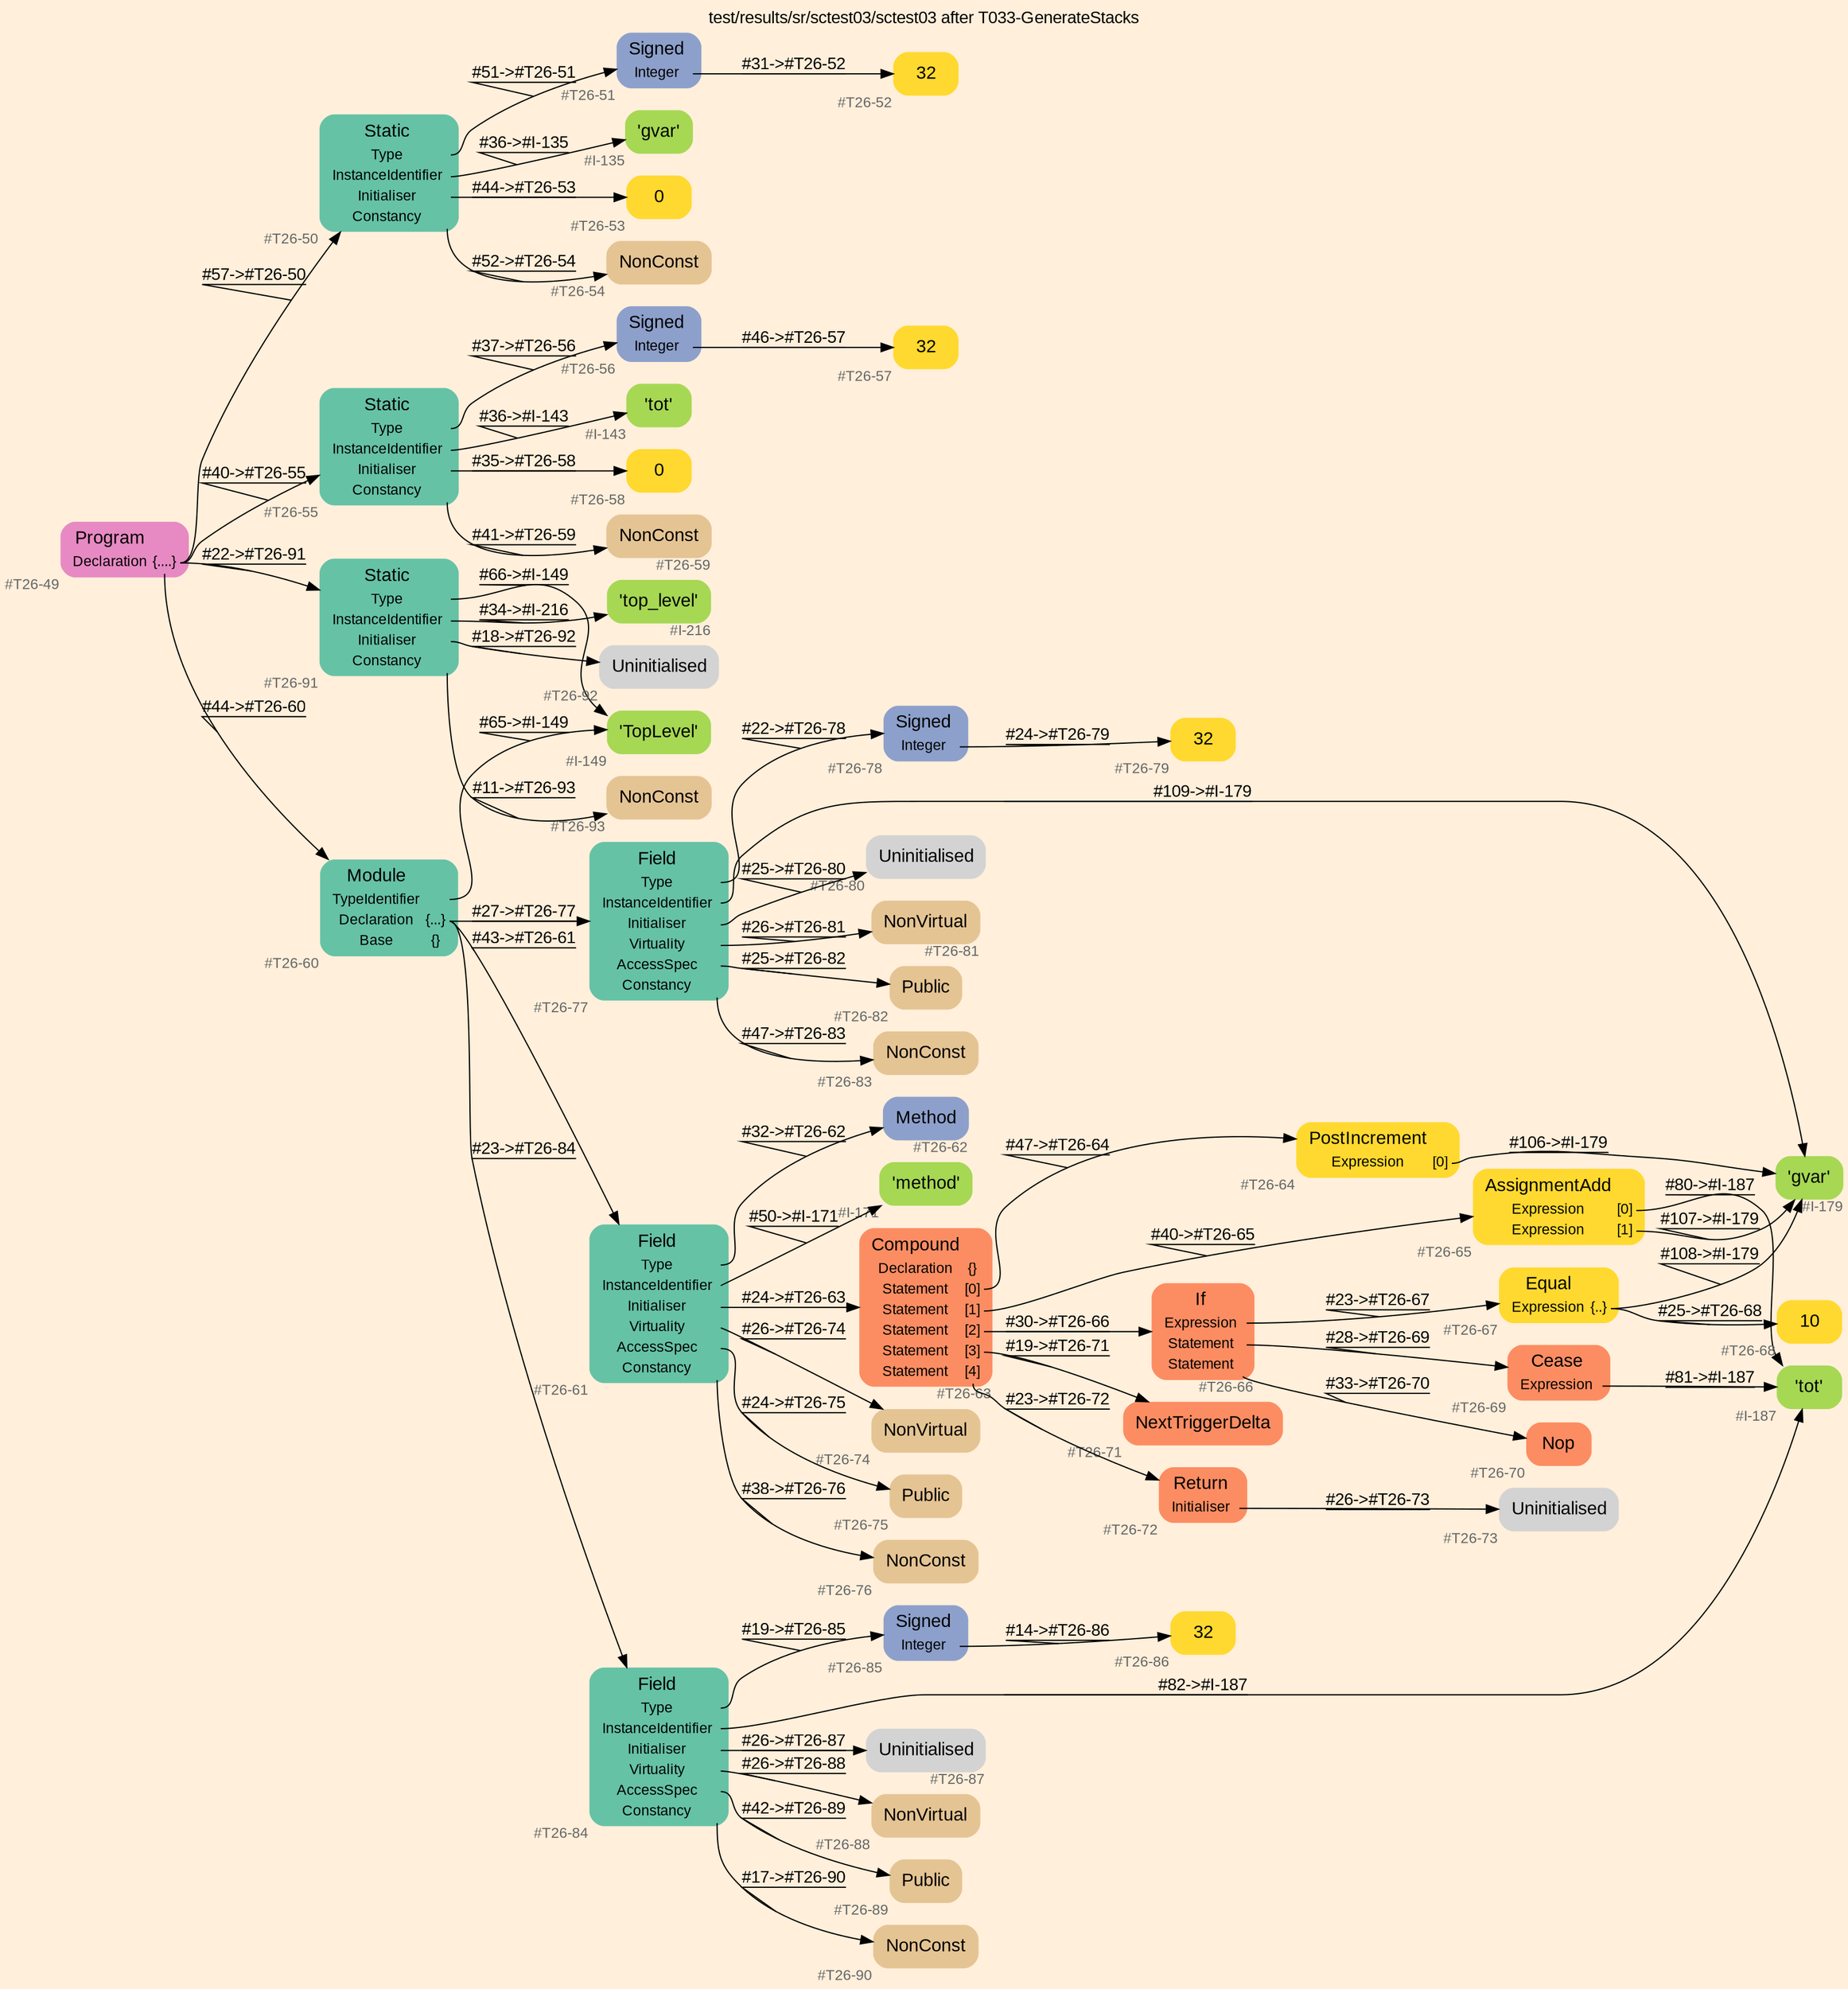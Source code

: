 digraph "test/results/sr/sctest03/sctest03 after T033-GenerateStacks" {
label = "test/results/sr/sctest03/sctest03 after T033-GenerateStacks"
labelloc = t
graph [
    rankdir = "LR"
    ranksep = 0.3
    bgcolor = antiquewhite1
    color = black
    fontcolor = black
    fontname = "Arial"
];
node [
    fontname = "Arial"
];
edge [
    fontname = "Arial"
];

// -------------------- node figure --------------------
// -------- block #T26-49 ----------
"#T26-49" [
    fillcolor = "/set28/4"
    xlabel = "#T26-49"
    fontsize = "12"
    fontcolor = grey40
    shape = "plaintext"
    label = <<TABLE BORDER="0" CELLBORDER="0" CELLSPACING="0">
     <TR><TD><FONT COLOR="black" POINT-SIZE="15">Program</FONT></TD></TR>
     <TR><TD><FONT COLOR="black" POINT-SIZE="12">Declaration</FONT></TD><TD PORT="port0"><FONT COLOR="black" POINT-SIZE="12">{....}</FONT></TD></TR>
    </TABLE>>
    style = "rounded,filled"
];

// -------- block #T26-50 ----------
"#T26-50" [
    fillcolor = "/set28/1"
    xlabel = "#T26-50"
    fontsize = "12"
    fontcolor = grey40
    shape = "plaintext"
    label = <<TABLE BORDER="0" CELLBORDER="0" CELLSPACING="0">
     <TR><TD><FONT COLOR="black" POINT-SIZE="15">Static</FONT></TD></TR>
     <TR><TD><FONT COLOR="black" POINT-SIZE="12">Type</FONT></TD><TD PORT="port0"></TD></TR>
     <TR><TD><FONT COLOR="black" POINT-SIZE="12">InstanceIdentifier</FONT></TD><TD PORT="port1"></TD></TR>
     <TR><TD><FONT COLOR="black" POINT-SIZE="12">Initialiser</FONT></TD><TD PORT="port2"></TD></TR>
     <TR><TD><FONT COLOR="black" POINT-SIZE="12">Constancy</FONT></TD><TD PORT="port3"></TD></TR>
    </TABLE>>
    style = "rounded,filled"
];

// -------- block #T26-51 ----------
"#T26-51" [
    fillcolor = "/set28/3"
    xlabel = "#T26-51"
    fontsize = "12"
    fontcolor = grey40
    shape = "plaintext"
    label = <<TABLE BORDER="0" CELLBORDER="0" CELLSPACING="0">
     <TR><TD><FONT COLOR="black" POINT-SIZE="15">Signed</FONT></TD></TR>
     <TR><TD><FONT COLOR="black" POINT-SIZE="12">Integer</FONT></TD><TD PORT="port0"></TD></TR>
    </TABLE>>
    style = "rounded,filled"
];

// -------- block #T26-52 ----------
"#T26-52" [
    fillcolor = "/set28/6"
    xlabel = "#T26-52"
    fontsize = "12"
    fontcolor = grey40
    shape = "plaintext"
    label = <<TABLE BORDER="0" CELLBORDER="0" CELLSPACING="0">
     <TR><TD><FONT COLOR="black" POINT-SIZE="15">32</FONT></TD></TR>
    </TABLE>>
    style = "rounded,filled"
];

// -------- block #I-135 ----------
"#I-135" [
    fillcolor = "/set28/5"
    xlabel = "#I-135"
    fontsize = "12"
    fontcolor = grey40
    shape = "plaintext"
    label = <<TABLE BORDER="0" CELLBORDER="0" CELLSPACING="0">
     <TR><TD><FONT COLOR="black" POINT-SIZE="15">'gvar'</FONT></TD></TR>
    </TABLE>>
    style = "rounded,filled"
];

// -------- block #T26-53 ----------
"#T26-53" [
    fillcolor = "/set28/6"
    xlabel = "#T26-53"
    fontsize = "12"
    fontcolor = grey40
    shape = "plaintext"
    label = <<TABLE BORDER="0" CELLBORDER="0" CELLSPACING="0">
     <TR><TD><FONT COLOR="black" POINT-SIZE="15">0</FONT></TD></TR>
    </TABLE>>
    style = "rounded,filled"
];

// -------- block #T26-54 ----------
"#T26-54" [
    fillcolor = "/set28/7"
    xlabel = "#T26-54"
    fontsize = "12"
    fontcolor = grey40
    shape = "plaintext"
    label = <<TABLE BORDER="0" CELLBORDER="0" CELLSPACING="0">
     <TR><TD><FONT COLOR="black" POINT-SIZE="15">NonConst</FONT></TD></TR>
    </TABLE>>
    style = "rounded,filled"
];

// -------- block #T26-55 ----------
"#T26-55" [
    fillcolor = "/set28/1"
    xlabel = "#T26-55"
    fontsize = "12"
    fontcolor = grey40
    shape = "plaintext"
    label = <<TABLE BORDER="0" CELLBORDER="0" CELLSPACING="0">
     <TR><TD><FONT COLOR="black" POINT-SIZE="15">Static</FONT></TD></TR>
     <TR><TD><FONT COLOR="black" POINT-SIZE="12">Type</FONT></TD><TD PORT="port0"></TD></TR>
     <TR><TD><FONT COLOR="black" POINT-SIZE="12">InstanceIdentifier</FONT></TD><TD PORT="port1"></TD></TR>
     <TR><TD><FONT COLOR="black" POINT-SIZE="12">Initialiser</FONT></TD><TD PORT="port2"></TD></TR>
     <TR><TD><FONT COLOR="black" POINT-SIZE="12">Constancy</FONT></TD><TD PORT="port3"></TD></TR>
    </TABLE>>
    style = "rounded,filled"
];

// -------- block #T26-56 ----------
"#T26-56" [
    fillcolor = "/set28/3"
    xlabel = "#T26-56"
    fontsize = "12"
    fontcolor = grey40
    shape = "plaintext"
    label = <<TABLE BORDER="0" CELLBORDER="0" CELLSPACING="0">
     <TR><TD><FONT COLOR="black" POINT-SIZE="15">Signed</FONT></TD></TR>
     <TR><TD><FONT COLOR="black" POINT-SIZE="12">Integer</FONT></TD><TD PORT="port0"></TD></TR>
    </TABLE>>
    style = "rounded,filled"
];

// -------- block #T26-57 ----------
"#T26-57" [
    fillcolor = "/set28/6"
    xlabel = "#T26-57"
    fontsize = "12"
    fontcolor = grey40
    shape = "plaintext"
    label = <<TABLE BORDER="0" CELLBORDER="0" CELLSPACING="0">
     <TR><TD><FONT COLOR="black" POINT-SIZE="15">32</FONT></TD></TR>
    </TABLE>>
    style = "rounded,filled"
];

// -------- block #I-143 ----------
"#I-143" [
    fillcolor = "/set28/5"
    xlabel = "#I-143"
    fontsize = "12"
    fontcolor = grey40
    shape = "plaintext"
    label = <<TABLE BORDER="0" CELLBORDER="0" CELLSPACING="0">
     <TR><TD><FONT COLOR="black" POINT-SIZE="15">'tot'</FONT></TD></TR>
    </TABLE>>
    style = "rounded,filled"
];

// -------- block #T26-58 ----------
"#T26-58" [
    fillcolor = "/set28/6"
    xlabel = "#T26-58"
    fontsize = "12"
    fontcolor = grey40
    shape = "plaintext"
    label = <<TABLE BORDER="0" CELLBORDER="0" CELLSPACING="0">
     <TR><TD><FONT COLOR="black" POINT-SIZE="15">0</FONT></TD></TR>
    </TABLE>>
    style = "rounded,filled"
];

// -------- block #T26-59 ----------
"#T26-59" [
    fillcolor = "/set28/7"
    xlabel = "#T26-59"
    fontsize = "12"
    fontcolor = grey40
    shape = "plaintext"
    label = <<TABLE BORDER="0" CELLBORDER="0" CELLSPACING="0">
     <TR><TD><FONT COLOR="black" POINT-SIZE="15">NonConst</FONT></TD></TR>
    </TABLE>>
    style = "rounded,filled"
];

// -------- block #T26-60 ----------
"#T26-60" [
    fillcolor = "/set28/1"
    xlabel = "#T26-60"
    fontsize = "12"
    fontcolor = grey40
    shape = "plaintext"
    label = <<TABLE BORDER="0" CELLBORDER="0" CELLSPACING="0">
     <TR><TD><FONT COLOR="black" POINT-SIZE="15">Module</FONT></TD></TR>
     <TR><TD><FONT COLOR="black" POINT-SIZE="12">TypeIdentifier</FONT></TD><TD PORT="port0"></TD></TR>
     <TR><TD><FONT COLOR="black" POINT-SIZE="12">Declaration</FONT></TD><TD PORT="port1"><FONT COLOR="black" POINT-SIZE="12">{...}</FONT></TD></TR>
     <TR><TD><FONT COLOR="black" POINT-SIZE="12">Base</FONT></TD><TD PORT="port2"><FONT COLOR="black" POINT-SIZE="12">{}</FONT></TD></TR>
    </TABLE>>
    style = "rounded,filled"
];

// -------- block #I-149 ----------
"#I-149" [
    fillcolor = "/set28/5"
    xlabel = "#I-149"
    fontsize = "12"
    fontcolor = grey40
    shape = "plaintext"
    label = <<TABLE BORDER="0" CELLBORDER="0" CELLSPACING="0">
     <TR><TD><FONT COLOR="black" POINT-SIZE="15">'TopLevel'</FONT></TD></TR>
    </TABLE>>
    style = "rounded,filled"
];

// -------- block #T26-61 ----------
"#T26-61" [
    fillcolor = "/set28/1"
    xlabel = "#T26-61"
    fontsize = "12"
    fontcolor = grey40
    shape = "plaintext"
    label = <<TABLE BORDER="0" CELLBORDER="0" CELLSPACING="0">
     <TR><TD><FONT COLOR="black" POINT-SIZE="15">Field</FONT></TD></TR>
     <TR><TD><FONT COLOR="black" POINT-SIZE="12">Type</FONT></TD><TD PORT="port0"></TD></TR>
     <TR><TD><FONT COLOR="black" POINT-SIZE="12">InstanceIdentifier</FONT></TD><TD PORT="port1"></TD></TR>
     <TR><TD><FONT COLOR="black" POINT-SIZE="12">Initialiser</FONT></TD><TD PORT="port2"></TD></TR>
     <TR><TD><FONT COLOR="black" POINT-SIZE="12">Virtuality</FONT></TD><TD PORT="port3"></TD></TR>
     <TR><TD><FONT COLOR="black" POINT-SIZE="12">AccessSpec</FONT></TD><TD PORT="port4"></TD></TR>
     <TR><TD><FONT COLOR="black" POINT-SIZE="12">Constancy</FONT></TD><TD PORT="port5"></TD></TR>
    </TABLE>>
    style = "rounded,filled"
];

// -------- block #T26-62 ----------
"#T26-62" [
    fillcolor = "/set28/3"
    xlabel = "#T26-62"
    fontsize = "12"
    fontcolor = grey40
    shape = "plaintext"
    label = <<TABLE BORDER="0" CELLBORDER="0" CELLSPACING="0">
     <TR><TD><FONT COLOR="black" POINT-SIZE="15">Method</FONT></TD></TR>
    </TABLE>>
    style = "rounded,filled"
];

// -------- block #I-171 ----------
"#I-171" [
    fillcolor = "/set28/5"
    xlabel = "#I-171"
    fontsize = "12"
    fontcolor = grey40
    shape = "plaintext"
    label = <<TABLE BORDER="0" CELLBORDER="0" CELLSPACING="0">
     <TR><TD><FONT COLOR="black" POINT-SIZE="15">'method'</FONT></TD></TR>
    </TABLE>>
    style = "rounded,filled"
];

// -------- block #T26-63 ----------
"#T26-63" [
    fillcolor = "/set28/2"
    xlabel = "#T26-63"
    fontsize = "12"
    fontcolor = grey40
    shape = "plaintext"
    label = <<TABLE BORDER="0" CELLBORDER="0" CELLSPACING="0">
     <TR><TD><FONT COLOR="black" POINT-SIZE="15">Compound</FONT></TD></TR>
     <TR><TD><FONT COLOR="black" POINT-SIZE="12">Declaration</FONT></TD><TD PORT="port0"><FONT COLOR="black" POINT-SIZE="12">{}</FONT></TD></TR>
     <TR><TD><FONT COLOR="black" POINT-SIZE="12">Statement</FONT></TD><TD PORT="port1"><FONT COLOR="black" POINT-SIZE="12">[0]</FONT></TD></TR>
     <TR><TD><FONT COLOR="black" POINT-SIZE="12">Statement</FONT></TD><TD PORT="port2"><FONT COLOR="black" POINT-SIZE="12">[1]</FONT></TD></TR>
     <TR><TD><FONT COLOR="black" POINT-SIZE="12">Statement</FONT></TD><TD PORT="port3"><FONT COLOR="black" POINT-SIZE="12">[2]</FONT></TD></TR>
     <TR><TD><FONT COLOR="black" POINT-SIZE="12">Statement</FONT></TD><TD PORT="port4"><FONT COLOR="black" POINT-SIZE="12">[3]</FONT></TD></TR>
     <TR><TD><FONT COLOR="black" POINT-SIZE="12">Statement</FONT></TD><TD PORT="port5"><FONT COLOR="black" POINT-SIZE="12">[4]</FONT></TD></TR>
    </TABLE>>
    style = "rounded,filled"
];

// -------- block #T26-64 ----------
"#T26-64" [
    fillcolor = "/set28/6"
    xlabel = "#T26-64"
    fontsize = "12"
    fontcolor = grey40
    shape = "plaintext"
    label = <<TABLE BORDER="0" CELLBORDER="0" CELLSPACING="0">
     <TR><TD><FONT COLOR="black" POINT-SIZE="15">PostIncrement</FONT></TD></TR>
     <TR><TD><FONT COLOR="black" POINT-SIZE="12">Expression</FONT></TD><TD PORT="port0"><FONT COLOR="black" POINT-SIZE="12">[0]</FONT></TD></TR>
    </TABLE>>
    style = "rounded,filled"
];

// -------- block #I-179 ----------
"#I-179" [
    fillcolor = "/set28/5"
    xlabel = "#I-179"
    fontsize = "12"
    fontcolor = grey40
    shape = "plaintext"
    label = <<TABLE BORDER="0" CELLBORDER="0" CELLSPACING="0">
     <TR><TD><FONT COLOR="black" POINT-SIZE="15">'gvar'</FONT></TD></TR>
    </TABLE>>
    style = "rounded,filled"
];

// -------- block #T26-65 ----------
"#T26-65" [
    fillcolor = "/set28/6"
    xlabel = "#T26-65"
    fontsize = "12"
    fontcolor = grey40
    shape = "plaintext"
    label = <<TABLE BORDER="0" CELLBORDER="0" CELLSPACING="0">
     <TR><TD><FONT COLOR="black" POINT-SIZE="15">AssignmentAdd</FONT></TD></TR>
     <TR><TD><FONT COLOR="black" POINT-SIZE="12">Expression</FONT></TD><TD PORT="port0"><FONT COLOR="black" POINT-SIZE="12">[0]</FONT></TD></TR>
     <TR><TD><FONT COLOR="black" POINT-SIZE="12">Expression</FONT></TD><TD PORT="port1"><FONT COLOR="black" POINT-SIZE="12">[1]</FONT></TD></TR>
    </TABLE>>
    style = "rounded,filled"
];

// -------- block #I-187 ----------
"#I-187" [
    fillcolor = "/set28/5"
    xlabel = "#I-187"
    fontsize = "12"
    fontcolor = grey40
    shape = "plaintext"
    label = <<TABLE BORDER="0" CELLBORDER="0" CELLSPACING="0">
     <TR><TD><FONT COLOR="black" POINT-SIZE="15">'tot'</FONT></TD></TR>
    </TABLE>>
    style = "rounded,filled"
];

// -------- block #T26-66 ----------
"#T26-66" [
    fillcolor = "/set28/2"
    xlabel = "#T26-66"
    fontsize = "12"
    fontcolor = grey40
    shape = "plaintext"
    label = <<TABLE BORDER="0" CELLBORDER="0" CELLSPACING="0">
     <TR><TD><FONT COLOR="black" POINT-SIZE="15">If</FONT></TD></TR>
     <TR><TD><FONT COLOR="black" POINT-SIZE="12">Expression</FONT></TD><TD PORT="port0"></TD></TR>
     <TR><TD><FONT COLOR="black" POINT-SIZE="12">Statement</FONT></TD><TD PORT="port1"></TD></TR>
     <TR><TD><FONT COLOR="black" POINT-SIZE="12">Statement</FONT></TD><TD PORT="port2"></TD></TR>
    </TABLE>>
    style = "rounded,filled"
];

// -------- block #T26-67 ----------
"#T26-67" [
    fillcolor = "/set28/6"
    xlabel = "#T26-67"
    fontsize = "12"
    fontcolor = grey40
    shape = "plaintext"
    label = <<TABLE BORDER="0" CELLBORDER="0" CELLSPACING="0">
     <TR><TD><FONT COLOR="black" POINT-SIZE="15">Equal</FONT></TD></TR>
     <TR><TD><FONT COLOR="black" POINT-SIZE="12">Expression</FONT></TD><TD PORT="port0"><FONT COLOR="black" POINT-SIZE="12">{..}</FONT></TD></TR>
    </TABLE>>
    style = "rounded,filled"
];

// -------- block #T26-68 ----------
"#T26-68" [
    fillcolor = "/set28/6"
    xlabel = "#T26-68"
    fontsize = "12"
    fontcolor = grey40
    shape = "plaintext"
    label = <<TABLE BORDER="0" CELLBORDER="0" CELLSPACING="0">
     <TR><TD><FONT COLOR="black" POINT-SIZE="15">10</FONT></TD></TR>
    </TABLE>>
    style = "rounded,filled"
];

// -------- block #T26-69 ----------
"#T26-69" [
    fillcolor = "/set28/2"
    xlabel = "#T26-69"
    fontsize = "12"
    fontcolor = grey40
    shape = "plaintext"
    label = <<TABLE BORDER="0" CELLBORDER="0" CELLSPACING="0">
     <TR><TD><FONT COLOR="black" POINT-SIZE="15">Cease</FONT></TD></TR>
     <TR><TD><FONT COLOR="black" POINT-SIZE="12">Expression</FONT></TD><TD PORT="port0"></TD></TR>
    </TABLE>>
    style = "rounded,filled"
];

// -------- block #T26-70 ----------
"#T26-70" [
    fillcolor = "/set28/2"
    xlabel = "#T26-70"
    fontsize = "12"
    fontcolor = grey40
    shape = "plaintext"
    label = <<TABLE BORDER="0" CELLBORDER="0" CELLSPACING="0">
     <TR><TD><FONT COLOR="black" POINT-SIZE="15">Nop</FONT></TD></TR>
    </TABLE>>
    style = "rounded,filled"
];

// -------- block #T26-71 ----------
"#T26-71" [
    fillcolor = "/set28/2"
    xlabel = "#T26-71"
    fontsize = "12"
    fontcolor = grey40
    shape = "plaintext"
    label = <<TABLE BORDER="0" CELLBORDER="0" CELLSPACING="0">
     <TR><TD><FONT COLOR="black" POINT-SIZE="15">NextTriggerDelta</FONT></TD></TR>
    </TABLE>>
    style = "rounded,filled"
];

// -------- block #T26-72 ----------
"#T26-72" [
    fillcolor = "/set28/2"
    xlabel = "#T26-72"
    fontsize = "12"
    fontcolor = grey40
    shape = "plaintext"
    label = <<TABLE BORDER="0" CELLBORDER="0" CELLSPACING="0">
     <TR><TD><FONT COLOR="black" POINT-SIZE="15">Return</FONT></TD></TR>
     <TR><TD><FONT COLOR="black" POINT-SIZE="12">Initialiser</FONT></TD><TD PORT="port0"></TD></TR>
    </TABLE>>
    style = "rounded,filled"
];

// -------- block #T26-73 ----------
"#T26-73" [
    xlabel = "#T26-73"
    fontsize = "12"
    fontcolor = grey40
    shape = "plaintext"
    label = <<TABLE BORDER="0" CELLBORDER="0" CELLSPACING="0">
     <TR><TD><FONT COLOR="black" POINT-SIZE="15">Uninitialised</FONT></TD></TR>
    </TABLE>>
    style = "rounded,filled"
];

// -------- block #T26-74 ----------
"#T26-74" [
    fillcolor = "/set28/7"
    xlabel = "#T26-74"
    fontsize = "12"
    fontcolor = grey40
    shape = "plaintext"
    label = <<TABLE BORDER="0" CELLBORDER="0" CELLSPACING="0">
     <TR><TD><FONT COLOR="black" POINT-SIZE="15">NonVirtual</FONT></TD></TR>
    </TABLE>>
    style = "rounded,filled"
];

// -------- block #T26-75 ----------
"#T26-75" [
    fillcolor = "/set28/7"
    xlabel = "#T26-75"
    fontsize = "12"
    fontcolor = grey40
    shape = "plaintext"
    label = <<TABLE BORDER="0" CELLBORDER="0" CELLSPACING="0">
     <TR><TD><FONT COLOR="black" POINT-SIZE="15">Public</FONT></TD></TR>
    </TABLE>>
    style = "rounded,filled"
];

// -------- block #T26-76 ----------
"#T26-76" [
    fillcolor = "/set28/7"
    xlabel = "#T26-76"
    fontsize = "12"
    fontcolor = grey40
    shape = "plaintext"
    label = <<TABLE BORDER="0" CELLBORDER="0" CELLSPACING="0">
     <TR><TD><FONT COLOR="black" POINT-SIZE="15">NonConst</FONT></TD></TR>
    </TABLE>>
    style = "rounded,filled"
];

// -------- block #T26-77 ----------
"#T26-77" [
    fillcolor = "/set28/1"
    xlabel = "#T26-77"
    fontsize = "12"
    fontcolor = grey40
    shape = "plaintext"
    label = <<TABLE BORDER="0" CELLBORDER="0" CELLSPACING="0">
     <TR><TD><FONT COLOR="black" POINT-SIZE="15">Field</FONT></TD></TR>
     <TR><TD><FONT COLOR="black" POINT-SIZE="12">Type</FONT></TD><TD PORT="port0"></TD></TR>
     <TR><TD><FONT COLOR="black" POINT-SIZE="12">InstanceIdentifier</FONT></TD><TD PORT="port1"></TD></TR>
     <TR><TD><FONT COLOR="black" POINT-SIZE="12">Initialiser</FONT></TD><TD PORT="port2"></TD></TR>
     <TR><TD><FONT COLOR="black" POINT-SIZE="12">Virtuality</FONT></TD><TD PORT="port3"></TD></TR>
     <TR><TD><FONT COLOR="black" POINT-SIZE="12">AccessSpec</FONT></TD><TD PORT="port4"></TD></TR>
     <TR><TD><FONT COLOR="black" POINT-SIZE="12">Constancy</FONT></TD><TD PORT="port5"></TD></TR>
    </TABLE>>
    style = "rounded,filled"
];

// -------- block #T26-78 ----------
"#T26-78" [
    fillcolor = "/set28/3"
    xlabel = "#T26-78"
    fontsize = "12"
    fontcolor = grey40
    shape = "plaintext"
    label = <<TABLE BORDER="0" CELLBORDER="0" CELLSPACING="0">
     <TR><TD><FONT COLOR="black" POINT-SIZE="15">Signed</FONT></TD></TR>
     <TR><TD><FONT COLOR="black" POINT-SIZE="12">Integer</FONT></TD><TD PORT="port0"></TD></TR>
    </TABLE>>
    style = "rounded,filled"
];

// -------- block #T26-79 ----------
"#T26-79" [
    fillcolor = "/set28/6"
    xlabel = "#T26-79"
    fontsize = "12"
    fontcolor = grey40
    shape = "plaintext"
    label = <<TABLE BORDER="0" CELLBORDER="0" CELLSPACING="0">
     <TR><TD><FONT COLOR="black" POINT-SIZE="15">32</FONT></TD></TR>
    </TABLE>>
    style = "rounded,filled"
];

// -------- block #T26-80 ----------
"#T26-80" [
    xlabel = "#T26-80"
    fontsize = "12"
    fontcolor = grey40
    shape = "plaintext"
    label = <<TABLE BORDER="0" CELLBORDER="0" CELLSPACING="0">
     <TR><TD><FONT COLOR="black" POINT-SIZE="15">Uninitialised</FONT></TD></TR>
    </TABLE>>
    style = "rounded,filled"
];

// -------- block #T26-81 ----------
"#T26-81" [
    fillcolor = "/set28/7"
    xlabel = "#T26-81"
    fontsize = "12"
    fontcolor = grey40
    shape = "plaintext"
    label = <<TABLE BORDER="0" CELLBORDER="0" CELLSPACING="0">
     <TR><TD><FONT COLOR="black" POINT-SIZE="15">NonVirtual</FONT></TD></TR>
    </TABLE>>
    style = "rounded,filled"
];

// -------- block #T26-82 ----------
"#T26-82" [
    fillcolor = "/set28/7"
    xlabel = "#T26-82"
    fontsize = "12"
    fontcolor = grey40
    shape = "plaintext"
    label = <<TABLE BORDER="0" CELLBORDER="0" CELLSPACING="0">
     <TR><TD><FONT COLOR="black" POINT-SIZE="15">Public</FONT></TD></TR>
    </TABLE>>
    style = "rounded,filled"
];

// -------- block #T26-83 ----------
"#T26-83" [
    fillcolor = "/set28/7"
    xlabel = "#T26-83"
    fontsize = "12"
    fontcolor = grey40
    shape = "plaintext"
    label = <<TABLE BORDER="0" CELLBORDER="0" CELLSPACING="0">
     <TR><TD><FONT COLOR="black" POINT-SIZE="15">NonConst</FONT></TD></TR>
    </TABLE>>
    style = "rounded,filled"
];

// -------- block #T26-84 ----------
"#T26-84" [
    fillcolor = "/set28/1"
    xlabel = "#T26-84"
    fontsize = "12"
    fontcolor = grey40
    shape = "plaintext"
    label = <<TABLE BORDER="0" CELLBORDER="0" CELLSPACING="0">
     <TR><TD><FONT COLOR="black" POINT-SIZE="15">Field</FONT></TD></TR>
     <TR><TD><FONT COLOR="black" POINT-SIZE="12">Type</FONT></TD><TD PORT="port0"></TD></TR>
     <TR><TD><FONT COLOR="black" POINT-SIZE="12">InstanceIdentifier</FONT></TD><TD PORT="port1"></TD></TR>
     <TR><TD><FONT COLOR="black" POINT-SIZE="12">Initialiser</FONT></TD><TD PORT="port2"></TD></TR>
     <TR><TD><FONT COLOR="black" POINT-SIZE="12">Virtuality</FONT></TD><TD PORT="port3"></TD></TR>
     <TR><TD><FONT COLOR="black" POINT-SIZE="12">AccessSpec</FONT></TD><TD PORT="port4"></TD></TR>
     <TR><TD><FONT COLOR="black" POINT-SIZE="12">Constancy</FONT></TD><TD PORT="port5"></TD></TR>
    </TABLE>>
    style = "rounded,filled"
];

// -------- block #T26-85 ----------
"#T26-85" [
    fillcolor = "/set28/3"
    xlabel = "#T26-85"
    fontsize = "12"
    fontcolor = grey40
    shape = "plaintext"
    label = <<TABLE BORDER="0" CELLBORDER="0" CELLSPACING="0">
     <TR><TD><FONT COLOR="black" POINT-SIZE="15">Signed</FONT></TD></TR>
     <TR><TD><FONT COLOR="black" POINT-SIZE="12">Integer</FONT></TD><TD PORT="port0"></TD></TR>
    </TABLE>>
    style = "rounded,filled"
];

// -------- block #T26-86 ----------
"#T26-86" [
    fillcolor = "/set28/6"
    xlabel = "#T26-86"
    fontsize = "12"
    fontcolor = grey40
    shape = "plaintext"
    label = <<TABLE BORDER="0" CELLBORDER="0" CELLSPACING="0">
     <TR><TD><FONT COLOR="black" POINT-SIZE="15">32</FONT></TD></TR>
    </TABLE>>
    style = "rounded,filled"
];

// -------- block #T26-87 ----------
"#T26-87" [
    xlabel = "#T26-87"
    fontsize = "12"
    fontcolor = grey40
    shape = "plaintext"
    label = <<TABLE BORDER="0" CELLBORDER="0" CELLSPACING="0">
     <TR><TD><FONT COLOR="black" POINT-SIZE="15">Uninitialised</FONT></TD></TR>
    </TABLE>>
    style = "rounded,filled"
];

// -------- block #T26-88 ----------
"#T26-88" [
    fillcolor = "/set28/7"
    xlabel = "#T26-88"
    fontsize = "12"
    fontcolor = grey40
    shape = "plaintext"
    label = <<TABLE BORDER="0" CELLBORDER="0" CELLSPACING="0">
     <TR><TD><FONT COLOR="black" POINT-SIZE="15">NonVirtual</FONT></TD></TR>
    </TABLE>>
    style = "rounded,filled"
];

// -------- block #T26-89 ----------
"#T26-89" [
    fillcolor = "/set28/7"
    xlabel = "#T26-89"
    fontsize = "12"
    fontcolor = grey40
    shape = "plaintext"
    label = <<TABLE BORDER="0" CELLBORDER="0" CELLSPACING="0">
     <TR><TD><FONT COLOR="black" POINT-SIZE="15">Public</FONT></TD></TR>
    </TABLE>>
    style = "rounded,filled"
];

// -------- block #T26-90 ----------
"#T26-90" [
    fillcolor = "/set28/7"
    xlabel = "#T26-90"
    fontsize = "12"
    fontcolor = grey40
    shape = "plaintext"
    label = <<TABLE BORDER="0" CELLBORDER="0" CELLSPACING="0">
     <TR><TD><FONT COLOR="black" POINT-SIZE="15">NonConst</FONT></TD></TR>
    </TABLE>>
    style = "rounded,filled"
];

// -------- block #T26-91 ----------
"#T26-91" [
    fillcolor = "/set28/1"
    xlabel = "#T26-91"
    fontsize = "12"
    fontcolor = grey40
    shape = "plaintext"
    label = <<TABLE BORDER="0" CELLBORDER="0" CELLSPACING="0">
     <TR><TD><FONT COLOR="black" POINT-SIZE="15">Static</FONT></TD></TR>
     <TR><TD><FONT COLOR="black" POINT-SIZE="12">Type</FONT></TD><TD PORT="port0"></TD></TR>
     <TR><TD><FONT COLOR="black" POINT-SIZE="12">InstanceIdentifier</FONT></TD><TD PORT="port1"></TD></TR>
     <TR><TD><FONT COLOR="black" POINT-SIZE="12">Initialiser</FONT></TD><TD PORT="port2"></TD></TR>
     <TR><TD><FONT COLOR="black" POINT-SIZE="12">Constancy</FONT></TD><TD PORT="port3"></TD></TR>
    </TABLE>>
    style = "rounded,filled"
];

// -------- block #I-216 ----------
"#I-216" [
    fillcolor = "/set28/5"
    xlabel = "#I-216"
    fontsize = "12"
    fontcolor = grey40
    shape = "plaintext"
    label = <<TABLE BORDER="0" CELLBORDER="0" CELLSPACING="0">
     <TR><TD><FONT COLOR="black" POINT-SIZE="15">'top_level'</FONT></TD></TR>
    </TABLE>>
    style = "rounded,filled"
];

// -------- block #T26-92 ----------
"#T26-92" [
    xlabel = "#T26-92"
    fontsize = "12"
    fontcolor = grey40
    shape = "plaintext"
    label = <<TABLE BORDER="0" CELLBORDER="0" CELLSPACING="0">
     <TR><TD><FONT COLOR="black" POINT-SIZE="15">Uninitialised</FONT></TD></TR>
    </TABLE>>
    style = "rounded,filled"
];

// -------- block #T26-93 ----------
"#T26-93" [
    fillcolor = "/set28/7"
    xlabel = "#T26-93"
    fontsize = "12"
    fontcolor = grey40
    shape = "plaintext"
    label = <<TABLE BORDER="0" CELLBORDER="0" CELLSPACING="0">
     <TR><TD><FONT COLOR="black" POINT-SIZE="15">NonConst</FONT></TD></TR>
    </TABLE>>
    style = "rounded,filled"
];

"#T26-49":port0 -> "#T26-50" [
    label = "#57-&gt;#T26-50"
    decorate = true
    color = black
    fontcolor = black
];

"#T26-49":port0 -> "#T26-55" [
    label = "#40-&gt;#T26-55"
    decorate = true
    color = black
    fontcolor = black
];

"#T26-49":port0 -> "#T26-60" [
    label = "#44-&gt;#T26-60"
    decorate = true
    color = black
    fontcolor = black
];

"#T26-49":port0 -> "#T26-91" [
    label = "#22-&gt;#T26-91"
    decorate = true
    color = black
    fontcolor = black
];

"#T26-50":port0 -> "#T26-51" [
    label = "#51-&gt;#T26-51"
    decorate = true
    color = black
    fontcolor = black
];

"#T26-50":port1 -> "#I-135" [
    label = "#36-&gt;#I-135"
    decorate = true
    color = black
    fontcolor = black
];

"#T26-50":port2 -> "#T26-53" [
    label = "#44-&gt;#T26-53"
    decorate = true
    color = black
    fontcolor = black
];

"#T26-50":port3 -> "#T26-54" [
    label = "#52-&gt;#T26-54"
    decorate = true
    color = black
    fontcolor = black
];

"#T26-51":port0 -> "#T26-52" [
    label = "#31-&gt;#T26-52"
    decorate = true
    color = black
    fontcolor = black
];

"#T26-55":port0 -> "#T26-56" [
    label = "#37-&gt;#T26-56"
    decorate = true
    color = black
    fontcolor = black
];

"#T26-55":port1 -> "#I-143" [
    label = "#36-&gt;#I-143"
    decorate = true
    color = black
    fontcolor = black
];

"#T26-55":port2 -> "#T26-58" [
    label = "#35-&gt;#T26-58"
    decorate = true
    color = black
    fontcolor = black
];

"#T26-55":port3 -> "#T26-59" [
    label = "#41-&gt;#T26-59"
    decorate = true
    color = black
    fontcolor = black
];

"#T26-56":port0 -> "#T26-57" [
    label = "#46-&gt;#T26-57"
    decorate = true
    color = black
    fontcolor = black
];

"#T26-60":port0 -> "#I-149" [
    label = "#65-&gt;#I-149"
    decorate = true
    color = black
    fontcolor = black
];

"#T26-60":port1 -> "#T26-61" [
    label = "#43-&gt;#T26-61"
    decorate = true
    color = black
    fontcolor = black
];

"#T26-60":port1 -> "#T26-77" [
    label = "#27-&gt;#T26-77"
    decorate = true
    color = black
    fontcolor = black
];

"#T26-60":port1 -> "#T26-84" [
    label = "#23-&gt;#T26-84"
    decorate = true
    color = black
    fontcolor = black
];

"#T26-61":port0 -> "#T26-62" [
    label = "#32-&gt;#T26-62"
    decorate = true
    color = black
    fontcolor = black
];

"#T26-61":port1 -> "#I-171" [
    label = "#50-&gt;#I-171"
    decorate = true
    color = black
    fontcolor = black
];

"#T26-61":port2 -> "#T26-63" [
    label = "#24-&gt;#T26-63"
    decorate = true
    color = black
    fontcolor = black
];

"#T26-61":port3 -> "#T26-74" [
    label = "#26-&gt;#T26-74"
    decorate = true
    color = black
    fontcolor = black
];

"#T26-61":port4 -> "#T26-75" [
    label = "#24-&gt;#T26-75"
    decorate = true
    color = black
    fontcolor = black
];

"#T26-61":port5 -> "#T26-76" [
    label = "#38-&gt;#T26-76"
    decorate = true
    color = black
    fontcolor = black
];

"#T26-63":port1 -> "#T26-64" [
    label = "#47-&gt;#T26-64"
    decorate = true
    color = black
    fontcolor = black
];

"#T26-63":port2 -> "#T26-65" [
    label = "#40-&gt;#T26-65"
    decorate = true
    color = black
    fontcolor = black
];

"#T26-63":port3 -> "#T26-66" [
    label = "#30-&gt;#T26-66"
    decorate = true
    color = black
    fontcolor = black
];

"#T26-63":port4 -> "#T26-71" [
    label = "#19-&gt;#T26-71"
    decorate = true
    color = black
    fontcolor = black
];

"#T26-63":port5 -> "#T26-72" [
    label = "#23-&gt;#T26-72"
    decorate = true
    color = black
    fontcolor = black
];

"#T26-64":port0 -> "#I-179" [
    label = "#106-&gt;#I-179"
    decorate = true
    color = black
    fontcolor = black
];

"#T26-65":port0 -> "#I-187" [
    label = "#80-&gt;#I-187"
    decorate = true
    color = black
    fontcolor = black
];

"#T26-65":port1 -> "#I-179" [
    label = "#107-&gt;#I-179"
    decorate = true
    color = black
    fontcolor = black
];

"#T26-66":port0 -> "#T26-67" [
    label = "#23-&gt;#T26-67"
    decorate = true
    color = black
    fontcolor = black
];

"#T26-66":port1 -> "#T26-69" [
    label = "#28-&gt;#T26-69"
    decorate = true
    color = black
    fontcolor = black
];

"#T26-66":port2 -> "#T26-70" [
    label = "#33-&gt;#T26-70"
    decorate = true
    color = black
    fontcolor = black
];

"#T26-67":port0 -> "#I-179" [
    label = "#108-&gt;#I-179"
    decorate = true
    color = black
    fontcolor = black
];

"#T26-67":port0 -> "#T26-68" [
    label = "#25-&gt;#T26-68"
    decorate = true
    color = black
    fontcolor = black
];

"#T26-69":port0 -> "#I-187" [
    label = "#81-&gt;#I-187"
    decorate = true
    color = black
    fontcolor = black
];

"#T26-72":port0 -> "#T26-73" [
    label = "#26-&gt;#T26-73"
    decorate = true
    color = black
    fontcolor = black
];

"#T26-77":port0 -> "#T26-78" [
    label = "#22-&gt;#T26-78"
    decorate = true
    color = black
    fontcolor = black
];

"#T26-77":port1 -> "#I-179" [
    label = "#109-&gt;#I-179"
    decorate = true
    color = black
    fontcolor = black
];

"#T26-77":port2 -> "#T26-80" [
    label = "#25-&gt;#T26-80"
    decorate = true
    color = black
    fontcolor = black
];

"#T26-77":port3 -> "#T26-81" [
    label = "#26-&gt;#T26-81"
    decorate = true
    color = black
    fontcolor = black
];

"#T26-77":port4 -> "#T26-82" [
    label = "#25-&gt;#T26-82"
    decorate = true
    color = black
    fontcolor = black
];

"#T26-77":port5 -> "#T26-83" [
    label = "#47-&gt;#T26-83"
    decorate = true
    color = black
    fontcolor = black
];

"#T26-78":port0 -> "#T26-79" [
    label = "#24-&gt;#T26-79"
    decorate = true
    color = black
    fontcolor = black
];

"#T26-84":port0 -> "#T26-85" [
    label = "#19-&gt;#T26-85"
    decorate = true
    color = black
    fontcolor = black
];

"#T26-84":port1 -> "#I-187" [
    label = "#82-&gt;#I-187"
    decorate = true
    color = black
    fontcolor = black
];

"#T26-84":port2 -> "#T26-87" [
    label = "#26-&gt;#T26-87"
    decorate = true
    color = black
    fontcolor = black
];

"#T26-84":port3 -> "#T26-88" [
    label = "#26-&gt;#T26-88"
    decorate = true
    color = black
    fontcolor = black
];

"#T26-84":port4 -> "#T26-89" [
    label = "#42-&gt;#T26-89"
    decorate = true
    color = black
    fontcolor = black
];

"#T26-84":port5 -> "#T26-90" [
    label = "#17-&gt;#T26-90"
    decorate = true
    color = black
    fontcolor = black
];

"#T26-85":port0 -> "#T26-86" [
    label = "#14-&gt;#T26-86"
    decorate = true
    color = black
    fontcolor = black
];

"#T26-91":port0 -> "#I-149" [
    label = "#66-&gt;#I-149"
    decorate = true
    color = black
    fontcolor = black
];

"#T26-91":port1 -> "#I-216" [
    label = "#34-&gt;#I-216"
    decorate = true
    color = black
    fontcolor = black
];

"#T26-91":port2 -> "#T26-92" [
    label = "#18-&gt;#T26-92"
    decorate = true
    color = black
    fontcolor = black
];

"#T26-91":port3 -> "#T26-93" [
    label = "#11-&gt;#T26-93"
    decorate = true
    color = black
    fontcolor = black
];


}
